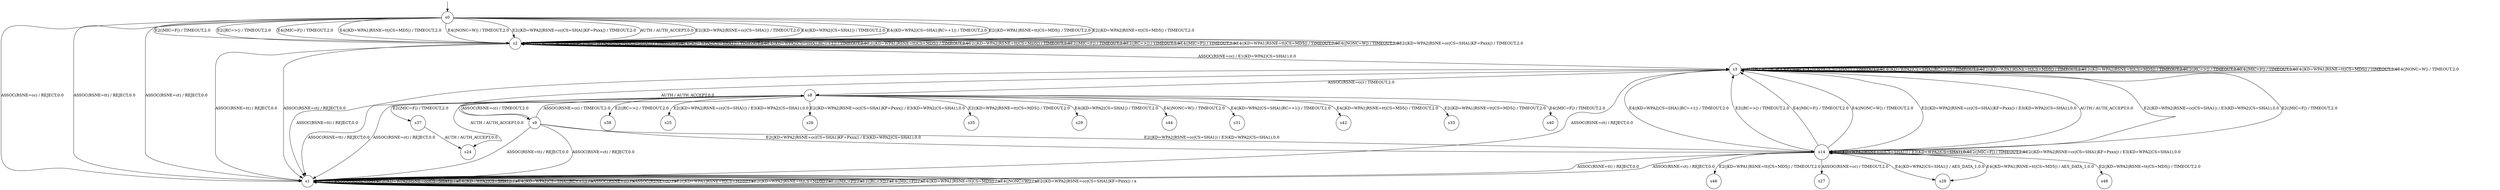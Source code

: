 digraph g {

	s0 [shape="circle" label="s0"];
	s1 [shape="circle" label="s1"];
	s2 [shape="circle" label="s2"];
	s3 [shape="circle" label="s3"];
	s4 [shape="circle" label="s35"];
	s5 [shape="circle" label="s48"];
	s6 [shape="circle" label="s37"];
	s7 [shape="circle" label="s46"];
	s8 [shape="circle" label="s8"];
	s9 [shape="circle" label="s9"];
	s10 [shape="circle" label="s29"];
	s11 [shape="circle" label="s44"];
	s12 [shape="circle" label="s31"];
	s13 [shape="circle" label="s42"];
	s14 [shape="circle" label="s14"];
	s15 [shape="circle" label="s33"];
	s16 [shape="circle" label="s40"];
	s17 [shape="circle" label="s28"];
	s18 [shape="circle" label="s38"];
	s19 [shape="circle" label="s24"];
	s20 [shape="circle" label="s25"];
	s21 [shape="circle" label="s26"];
	s22 [shape="circle" label="s27"];
	s0 -> s2 [label="AUTH / AUTH_ACCEPT,0.0"];
	s0 -> s1 [label="ASSOC(RSNE=cc) / REJECT,0.0"];
	s0 -> s2 [label="E2(|KD=WPA2|RSNE=cc|CS=SHA1|) / TIMEOUT,2.0"];
	s0 -> s2 [label="E4(|KD=WPA2|CS=SHA1|) / TIMEOUT,2.0"];
	s0 -> s2 [label="E4(|KD=WPA2|CS=SHA1|RC=+1|) / TIMEOUT,2.0"];
	s0 -> s1 [label="ASSOC(RSNE=tt) / REJECT,0.0"];
	s0 -> s1 [label="ASSOC(RSNE=ct) / REJECT,0.0"];
	s0 -> s2 [label="E2(|KD=WPA1|RSNE=tt|CS=MD5|) / TIMEOUT,2.0"];
	s0 -> s2 [label="E2(|KD=WPA2|RSNE=tt|CS=MD5|) / TIMEOUT,2.0"];
	s0 -> s2 [label="E2(|MIC=F|) / TIMEOUT,2.0"];
	s0 -> s2 [label="E2(|RC=>|) / TIMEOUT,2.0"];
	s0 -> s2 [label="E4(|MIC=F|) / TIMEOUT,2.0"];
	s0 -> s2 [label="E4(|KD=WPA1|RSNE=tt|CS=MD5|) / TIMEOUT,2.0"];
	s0 -> s2 [label="E4(|NONC=W|) / TIMEOUT,2.0"];
	s0 -> s2 [label="E2(|KD=WPA2|RSNE=cc|CS=SHA1|KF=Pxxx|) / TIMEOUT,2.0"];
	s1 -> s1 [label="AUTH / x"];
	s1 -> s1 [label="ASSOC(RSNE=cc) / x"];
	s1 -> s1 [label="E2(|KD=WPA2|RSNE=cc|CS=SHA1|) / x"];
	s1 -> s1 [label="E4(|KD=WPA2|CS=SHA1|) / x"];
	s1 -> s1 [label="E4(|KD=WPA2|CS=SHA1|RC=+1|) / x"];
	s1 -> s1 [label="ASSOC(RSNE=tt) / x"];
	s1 -> s1 [label="ASSOC(RSNE=ct) / x"];
	s1 -> s1 [label="E2(|KD=WPA1|RSNE=tt|CS=MD5|) / x"];
	s1 -> s1 [label="E2(|KD=WPA2|RSNE=tt|CS=MD5|) / x"];
	s1 -> s1 [label="E2(|MIC=F|) / x"];
	s1 -> s1 [label="E2(|RC=>|) / x"];
	s1 -> s1 [label="E4(|MIC=F|) / x"];
	s1 -> s1 [label="E4(|KD=WPA1|RSNE=tt|CS=MD5|) / x"];
	s1 -> s1 [label="E4(|NONC=W|) / x"];
	s1 -> s1 [label="E2(|KD=WPA2|RSNE=cc|CS=SHA1|KF=Pxxx|) / x"];
	s2 -> s2 [label="AUTH / AUTH_ACCEPT,0.0"];
	s2 -> s3 [label="ASSOC(RSNE=cc) / E1(KD=WPA2|CS=SHA1),0.0"];
	s2 -> s2 [label="E2(|KD=WPA2|RSNE=cc|CS=SHA1|) / TIMEOUT,2.0"];
	s2 -> s2 [label="E4(|KD=WPA2|CS=SHA1|) / TIMEOUT,2.0"];
	s2 -> s2 [label="E4(|KD=WPA2|CS=SHA1|RC=+1|) / TIMEOUT,2.0"];
	s2 -> s1 [label="ASSOC(RSNE=tt) / REJECT,0.0"];
	s2 -> s1 [label="ASSOC(RSNE=ct) / REJECT,0.0"];
	s2 -> s2 [label="E2(|KD=WPA1|RSNE=tt|CS=MD5|) / TIMEOUT,2.0"];
	s2 -> s2 [label="E2(|KD=WPA2|RSNE=tt|CS=MD5|) / TIMEOUT,2.0"];
	s2 -> s2 [label="E2(|MIC=F|) / TIMEOUT,2.0"];
	s2 -> s2 [label="E2(|RC=>|) / TIMEOUT,2.0"];
	s2 -> s2 [label="E4(|MIC=F|) / TIMEOUT,2.0"];
	s2 -> s2 [label="E4(|KD=WPA1|RSNE=tt|CS=MD5|) / TIMEOUT,2.0"];
	s2 -> s2 [label="E4(|NONC=W|) / TIMEOUT,2.0"];
	s2 -> s2 [label="E2(|KD=WPA2|RSNE=cc|CS=SHA1|KF=Pxxx|) / TIMEOUT,2.0"];
	s3 -> s3 [label="AUTH / AUTH_ACCEPT,0.0"];
	s3 -> s8 [label="ASSOC(RSNE=cc) / TIMEOUT,2.0"];
	s3 -> s14 [label="E2(|KD=WPA2|RSNE=cc|CS=SHA1|) / E3(KD=WPA2|CS=SHA1),0.0"];
	s3 -> s3 [label="E4(|KD=WPA2|CS=SHA1|) / TIMEOUT,2.0"];
	s3 -> s3 [label="E4(|KD=WPA2|CS=SHA1|RC=+1|) / TIMEOUT,2.0"];
	s3 -> s1 [label="ASSOC(RSNE=tt) / REJECT,0.0"];
	s3 -> s1 [label="ASSOC(RSNE=ct) / REJECT,0.0"];
	s3 -> s3 [label="E2(|KD=WPA1|RSNE=tt|CS=MD5|) / TIMEOUT,2.0"];
	s3 -> s3 [label="E2(|KD=WPA2|RSNE=tt|CS=MD5|) / TIMEOUT,2.0"];
	s3 -> s14 [label="E2(|MIC=F|) / TIMEOUT,2.0"];
	s3 -> s3 [label="E2(|RC=>|) / TIMEOUT,2.0"];
	s3 -> s3 [label="E4(|MIC=F|) / TIMEOUT,2.0"];
	s3 -> s3 [label="E4(|KD=WPA1|RSNE=tt|CS=MD5|) / TIMEOUT,2.0"];
	s3 -> s3 [label="E4(|NONC=W|) / TIMEOUT,2.0"];
	s3 -> s14 [label="E2(|KD=WPA2|RSNE=cc|CS=SHA1|KF=Pxxx|) / E3(KD=WPA2|CS=SHA1),0.0"];
	s6 -> s19 [label="AUTH / AUTH_ACCEPT,0.0"];
	s8 -> s19 [label="AUTH / AUTH_ACCEPT,0.0"];
	s8 -> s9 [label="ASSOC(RSNE=cc) / TIMEOUT,2.0"];
	s8 -> s20 [label="E2(|KD=WPA2|RSNE=cc|CS=SHA1|) / E3(KD=WPA2|CS=SHA1),0.0"];
	s8 -> s10 [label="E4(|KD=WPA2|CS=SHA1|) / TIMEOUT,2.0"];
	s8 -> s12 [label="E4(|KD=WPA2|CS=SHA1|RC=+1|) / TIMEOUT,2.0"];
	s8 -> s1 [label="ASSOC(RSNE=tt) / REJECT,0.0"];
	s8 -> s1 [label="ASSOC(RSNE=ct) / REJECT,0.0"];
	s8 -> s15 [label="E2(|KD=WPA1|RSNE=tt|CS=MD5|) / TIMEOUT,2.0"];
	s8 -> s4 [label="E2(|KD=WPA2|RSNE=tt|CS=MD5|) / TIMEOUT,2.0"];
	s8 -> s6 [label="E2(|MIC=F|) / TIMEOUT,2.0"];
	s8 -> s18 [label="E2(|RC=>|) / TIMEOUT,2.0"];
	s8 -> s16 [label="E4(|MIC=F|) / TIMEOUT,2.0"];
	s8 -> s13 [label="E4(|KD=WPA1|RSNE=tt|CS=MD5|) / TIMEOUT,2.0"];
	s8 -> s11 [label="E4(|NONC=W|) / TIMEOUT,2.0"];
	s8 -> s21 [label="E2(|KD=WPA2|RSNE=cc|CS=SHA1|KF=Pxxx|) / E3(KD=WPA2|CS=SHA1),0.0"];
	s9 -> s3 [label="AUTH / AUTH_ACCEPT,0.0"];
	s9 -> s8 [label="ASSOC(RSNE=cc) / TIMEOUT,2.0"];
	s9 -> s14 [label="E2(|KD=WPA2|RSNE=cc|CS=SHA1|) / E3(KD=WPA2|CS=SHA1),0.0"];
	s9 -> s1 [label="ASSOC(RSNE=tt) / REJECT,0.0"];
	s9 -> s1 [label="ASSOC(RSNE=ct) / REJECT,0.0"];
	s9 -> s14 [label="E2(|KD=WPA2|RSNE=cc|CS=SHA1|KF=Pxxx|) / E3(KD=WPA2|CS=SHA1),0.0"];
	s14 -> s3 [label="AUTH / AUTH_ACCEPT,0.0"];
	s14 -> s22 [label="ASSOC(RSNE=cc) / TIMEOUT,2.0"];
	s14 -> s14 [label="E2(|KD=WPA2|RSNE=cc|CS=SHA1|) / E3(KD=WPA2|CS=SHA1),0.0"];
	s14 -> s17 [label="E4(|KD=WPA2|CS=SHA1|) / AES_DATA_1,0.0"];
	s14 -> s3 [label="E4(|KD=WPA2|CS=SHA1|RC=+1|) / TIMEOUT,2.0"];
	s14 -> s1 [label="ASSOC(RSNE=tt) / REJECT,0.0"];
	s14 -> s1 [label="ASSOC(RSNE=ct) / REJECT,0.0"];
	s14 -> s7 [label="E2(|KD=WPA1|RSNE=tt|CS=MD5|) / TIMEOUT,2.0"];
	s14 -> s5 [label="E2(|KD=WPA2|RSNE=tt|CS=MD5|) / TIMEOUT,2.0"];
	s14 -> s14 [label="E2(|MIC=F|) / TIMEOUT,2.0"];
	s14 -> s3 [label="E2(|RC=>|) / TIMEOUT,2.0"];
	s14 -> s3 [label="E4(|MIC=F|) / TIMEOUT,2.0"];
	s14 -> s17 [label="E4(|KD=WPA1|RSNE=tt|CS=MD5|) / AES_DATA_1,0.0"];
	s14 -> s3 [label="E4(|NONC=W|) / TIMEOUT,2.0"];
	s14 -> s14 [label="E2(|KD=WPA2|RSNE=cc|CS=SHA1|KF=Pxxx|) / E3(KD=WPA2|CS=SHA1),0.0"];

__start0 [label="" shape="none" width="0" height="0"];
__start0 -> s0;

}
